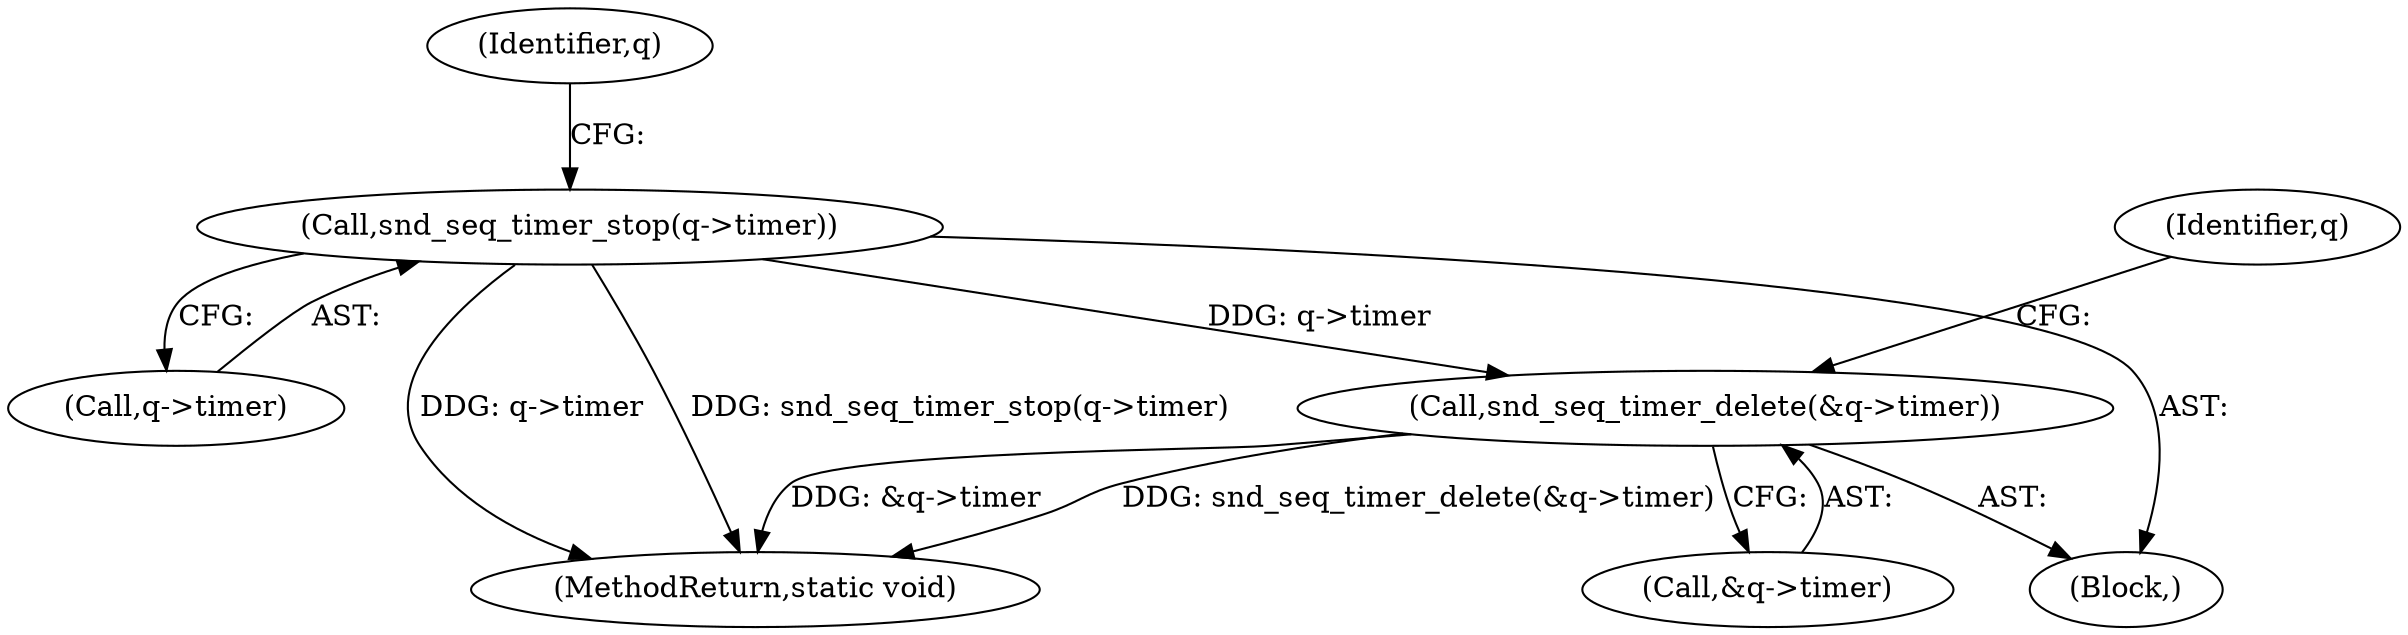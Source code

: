 digraph "0_linux_3567eb6af614dac436c4b16a8d426f9faed639b3@API" {
"1000137" [label="(Call,snd_seq_timer_delete(&q->timer))"];
"1000111" [label="(Call,snd_seq_timer_stop(q->timer))"];
"1000111" [label="(Call,snd_seq_timer_stop(q->timer))"];
"1000112" [label="(Call,q->timer)"];
"1000105" [label="(Block,)"];
"1000143" [label="(Identifier,q)"];
"1000138" [label="(Call,&q->timer)"];
"1000116" [label="(Identifier,q)"];
"1000137" [label="(Call,snd_seq_timer_delete(&q->timer))"];
"1000144" [label="(MethodReturn,static void)"];
"1000137" -> "1000105"  [label="AST: "];
"1000137" -> "1000138"  [label="CFG: "];
"1000138" -> "1000137"  [label="AST: "];
"1000143" -> "1000137"  [label="CFG: "];
"1000137" -> "1000144"  [label="DDG: &q->timer"];
"1000137" -> "1000144"  [label="DDG: snd_seq_timer_delete(&q->timer)"];
"1000111" -> "1000137"  [label="DDG: q->timer"];
"1000111" -> "1000105"  [label="AST: "];
"1000111" -> "1000112"  [label="CFG: "];
"1000112" -> "1000111"  [label="AST: "];
"1000116" -> "1000111"  [label="CFG: "];
"1000111" -> "1000144"  [label="DDG: snd_seq_timer_stop(q->timer)"];
"1000111" -> "1000144"  [label="DDG: q->timer"];
}
